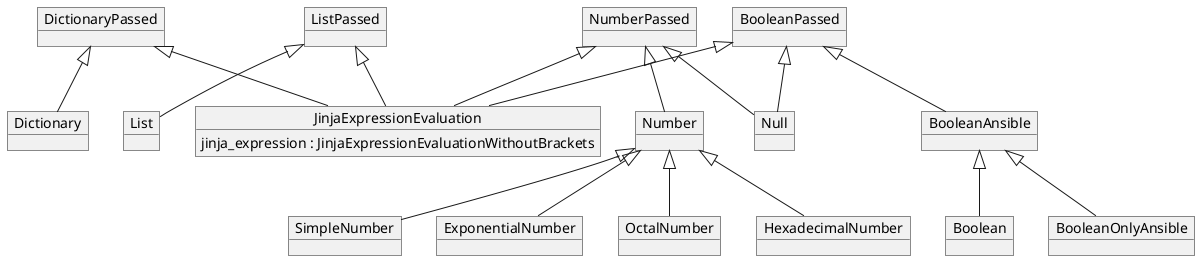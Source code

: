 @startuml
object JinjaExpressionEvaluation {
  jinja_expression : JinjaExpressionEvaluationWithoutBrackets
}

object Dictionary
object List
object Number
object OctalNumber
object HexadecimalNumber
object SimpleNumber
object ExponentialNumber
object Boolean
object BooleanOnlyAnsible
object Null

object DictionaryPassed
object ListPassed
object NumberPassed
object BooleanPassed
object BooleanAnsible

DictionaryPassed <|-- JinjaExpressionEvaluation
DictionaryPassed <|-- Dictionary
ListPassed <|-- JinjaExpressionEvaluation
ListPassed <|-- List

NumberPassed <|-- JinjaExpressionEvaluation
NumberPassed <|-- Number
NumberPassed <|-- Null
Number <|-- OctalNumber
Number <|-- HexadecimalNumber
Number <|-- SimpleNumber
Number <|-- ExponentialNumber

BooleanPassed <|-- JinjaExpressionEvaluation
BooleanPassed <|-- BooleanAnsible
BooleanPassed <|-- Null
BooleanAnsible <|-- Boolean
BooleanAnsible <|-- BooleanOnlyAnsible



@enduml